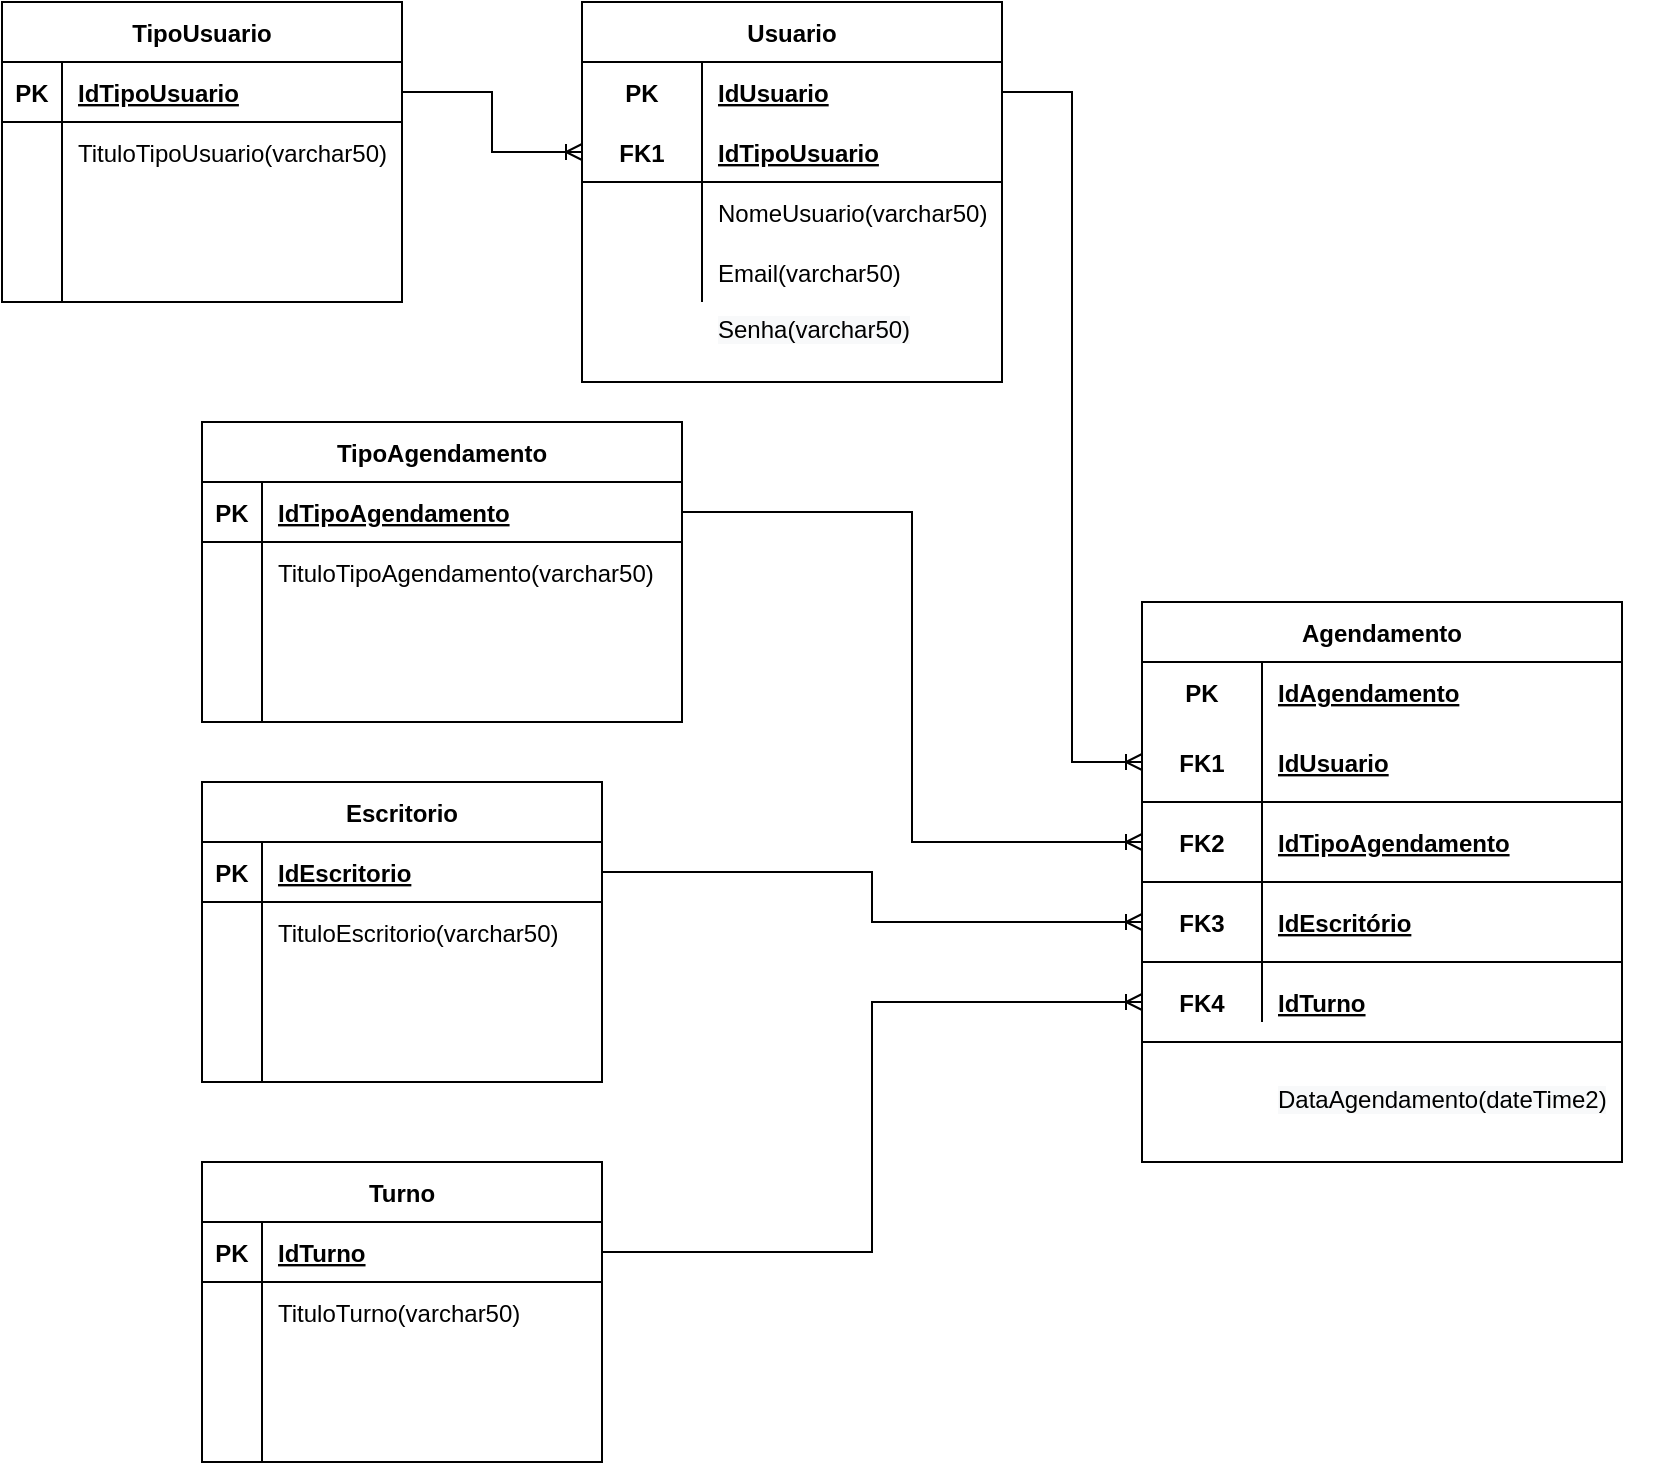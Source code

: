 <mxfile version="15.0.6" type="device"><diagram id="9oCak_Lb44hrPsc0w7uW" name="Page-1"><mxGraphModel dx="1181" dy="704" grid="1" gridSize="10" guides="1" tooltips="1" connect="1" arrows="1" fold="1" page="1" pageScale="1" pageWidth="827" pageHeight="1169" math="0" shadow="0"><root><mxCell id="0"/><mxCell id="1" parent="0"/><mxCell id="qCB5lg2QivtkGVoQX7SK-16" value="TipoUsuario" style="shape=table;startSize=30;container=1;collapsible=1;childLayout=tableLayout;fixedRows=1;rowLines=0;fontStyle=1;align=center;resizeLast=1;" vertex="1" parent="1"><mxGeometry x="1" y="40" width="200" height="150" as="geometry"/></mxCell><mxCell id="qCB5lg2QivtkGVoQX7SK-17" value="" style="shape=partialRectangle;collapsible=0;dropTarget=0;pointerEvents=0;fillColor=none;top=0;left=0;bottom=1;right=0;points=[[0,0.5],[1,0.5]];portConstraint=eastwest;" vertex="1" parent="qCB5lg2QivtkGVoQX7SK-16"><mxGeometry y="30" width="200" height="30" as="geometry"/></mxCell><mxCell id="qCB5lg2QivtkGVoQX7SK-18" value="PK" style="shape=partialRectangle;connectable=0;fillColor=none;top=0;left=0;bottom=0;right=0;fontStyle=1;overflow=hidden;" vertex="1" parent="qCB5lg2QivtkGVoQX7SK-17"><mxGeometry width="30" height="30" as="geometry"/></mxCell><mxCell id="qCB5lg2QivtkGVoQX7SK-19" value="IdTipoUsuario" style="shape=partialRectangle;connectable=0;fillColor=none;top=0;left=0;bottom=0;right=0;align=left;spacingLeft=6;fontStyle=5;overflow=hidden;" vertex="1" parent="qCB5lg2QivtkGVoQX7SK-17"><mxGeometry x="30" width="170" height="30" as="geometry"/></mxCell><mxCell id="qCB5lg2QivtkGVoQX7SK-20" value="" style="shape=partialRectangle;collapsible=0;dropTarget=0;pointerEvents=0;fillColor=none;top=0;left=0;bottom=0;right=0;points=[[0,0.5],[1,0.5]];portConstraint=eastwest;" vertex="1" parent="qCB5lg2QivtkGVoQX7SK-16"><mxGeometry y="60" width="200" height="30" as="geometry"/></mxCell><mxCell id="qCB5lg2QivtkGVoQX7SK-21" value="" style="shape=partialRectangle;connectable=0;fillColor=none;top=0;left=0;bottom=0;right=0;editable=1;overflow=hidden;" vertex="1" parent="qCB5lg2QivtkGVoQX7SK-20"><mxGeometry width="30" height="30" as="geometry"/></mxCell><mxCell id="qCB5lg2QivtkGVoQX7SK-22" value="TituloTipoUsuario(varchar50)" style="shape=partialRectangle;connectable=0;fillColor=none;top=0;left=0;bottom=0;right=0;align=left;spacingLeft=6;overflow=hidden;" vertex="1" parent="qCB5lg2QivtkGVoQX7SK-20"><mxGeometry x="30" width="170" height="30" as="geometry"/></mxCell><mxCell id="qCB5lg2QivtkGVoQX7SK-23" value="" style="shape=partialRectangle;collapsible=0;dropTarget=0;pointerEvents=0;fillColor=none;top=0;left=0;bottom=0;right=0;points=[[0,0.5],[1,0.5]];portConstraint=eastwest;" vertex="1" parent="qCB5lg2QivtkGVoQX7SK-16"><mxGeometry y="90" width="200" height="30" as="geometry"/></mxCell><mxCell id="qCB5lg2QivtkGVoQX7SK-24" value="" style="shape=partialRectangle;connectable=0;fillColor=none;top=0;left=0;bottom=0;right=0;editable=1;overflow=hidden;" vertex="1" parent="qCB5lg2QivtkGVoQX7SK-23"><mxGeometry width="30" height="30" as="geometry"/></mxCell><mxCell id="qCB5lg2QivtkGVoQX7SK-25" value="" style="shape=partialRectangle;connectable=0;fillColor=none;top=0;left=0;bottom=0;right=0;align=left;spacingLeft=6;overflow=hidden;" vertex="1" parent="qCB5lg2QivtkGVoQX7SK-23"><mxGeometry x="30" width="170" height="30" as="geometry"/></mxCell><mxCell id="qCB5lg2QivtkGVoQX7SK-26" value="" style="shape=partialRectangle;collapsible=0;dropTarget=0;pointerEvents=0;fillColor=none;top=0;left=0;bottom=0;right=0;points=[[0,0.5],[1,0.5]];portConstraint=eastwest;" vertex="1" parent="qCB5lg2QivtkGVoQX7SK-16"><mxGeometry y="120" width="200" height="30" as="geometry"/></mxCell><mxCell id="qCB5lg2QivtkGVoQX7SK-27" value="" style="shape=partialRectangle;connectable=0;fillColor=none;top=0;left=0;bottom=0;right=0;editable=1;overflow=hidden;" vertex="1" parent="qCB5lg2QivtkGVoQX7SK-26"><mxGeometry width="30" height="30" as="geometry"/></mxCell><mxCell id="qCB5lg2QivtkGVoQX7SK-28" value="" style="shape=partialRectangle;connectable=0;fillColor=none;top=0;left=0;bottom=0;right=0;align=left;spacingLeft=6;overflow=hidden;" vertex="1" parent="qCB5lg2QivtkGVoQX7SK-26"><mxGeometry x="30" width="170" height="30" as="geometry"/></mxCell><mxCell id="qCB5lg2QivtkGVoQX7SK-70" value="" style="group" vertex="1" connectable="0" parent="1"><mxGeometry x="291" y="40" width="210" height="190" as="geometry"/></mxCell><mxCell id="qCB5lg2QivtkGVoQX7SK-42" value="Usuario" style="shape=table;startSize=30;container=1;collapsible=1;childLayout=tableLayout;fixedRows=1;rowLines=0;fontStyle=1;align=center;resizeLast=1;" vertex="1" parent="qCB5lg2QivtkGVoQX7SK-70"><mxGeometry width="210" height="190" as="geometry"/></mxCell><mxCell id="qCB5lg2QivtkGVoQX7SK-43" value="" style="shape=partialRectangle;collapsible=0;dropTarget=0;pointerEvents=0;fillColor=none;top=0;left=0;bottom=0;right=0;points=[[0,0.5],[1,0.5]];portConstraint=eastwest;" vertex="1" parent="qCB5lg2QivtkGVoQX7SK-42"><mxGeometry y="30" width="210" height="30" as="geometry"/></mxCell><mxCell id="qCB5lg2QivtkGVoQX7SK-44" value="PK" style="shape=partialRectangle;connectable=0;fillColor=none;top=0;left=0;bottom=0;right=0;fontStyle=1;overflow=hidden;" vertex="1" parent="qCB5lg2QivtkGVoQX7SK-43"><mxGeometry width="60" height="30" as="geometry"/></mxCell><mxCell id="qCB5lg2QivtkGVoQX7SK-45" value="IdUsuario" style="shape=partialRectangle;connectable=0;fillColor=none;top=0;left=0;bottom=0;right=0;align=left;spacingLeft=6;fontStyle=5;overflow=hidden;" vertex="1" parent="qCB5lg2QivtkGVoQX7SK-43"><mxGeometry x="60" width="150" height="30" as="geometry"/></mxCell><mxCell id="qCB5lg2QivtkGVoQX7SK-46" value="" style="shape=partialRectangle;collapsible=0;dropTarget=0;pointerEvents=0;fillColor=none;top=0;left=0;bottom=1;right=0;points=[[0,0.5],[1,0.5]];portConstraint=eastwest;" vertex="1" parent="qCB5lg2QivtkGVoQX7SK-42"><mxGeometry y="60" width="210" height="30" as="geometry"/></mxCell><mxCell id="qCB5lg2QivtkGVoQX7SK-47" value="FK1" style="shape=partialRectangle;connectable=0;fillColor=none;top=0;left=0;bottom=0;right=0;fontStyle=1;overflow=hidden;" vertex="1" parent="qCB5lg2QivtkGVoQX7SK-46"><mxGeometry width="60" height="30" as="geometry"/></mxCell><mxCell id="qCB5lg2QivtkGVoQX7SK-48" value="IdTipoUsuario" style="shape=partialRectangle;connectable=0;fillColor=none;top=0;left=0;bottom=0;right=0;align=left;spacingLeft=6;fontStyle=5;overflow=hidden;" vertex="1" parent="qCB5lg2QivtkGVoQX7SK-46"><mxGeometry x="60" width="150" height="30" as="geometry"/></mxCell><mxCell id="qCB5lg2QivtkGVoQX7SK-49" value="" style="shape=partialRectangle;collapsible=0;dropTarget=0;pointerEvents=0;fillColor=none;top=0;left=0;bottom=0;right=0;points=[[0,0.5],[1,0.5]];portConstraint=eastwest;" vertex="1" parent="qCB5lg2QivtkGVoQX7SK-42"><mxGeometry y="90" width="210" height="30" as="geometry"/></mxCell><mxCell id="qCB5lg2QivtkGVoQX7SK-50" value="" style="shape=partialRectangle;connectable=0;fillColor=none;top=0;left=0;bottom=0;right=0;editable=1;overflow=hidden;" vertex="1" parent="qCB5lg2QivtkGVoQX7SK-49"><mxGeometry width="60" height="30" as="geometry"/></mxCell><mxCell id="qCB5lg2QivtkGVoQX7SK-51" value="NomeUsuario(varchar50)" style="shape=partialRectangle;connectable=0;fillColor=none;top=0;left=0;bottom=0;right=0;align=left;spacingLeft=6;overflow=hidden;" vertex="1" parent="qCB5lg2QivtkGVoQX7SK-49"><mxGeometry x="60" width="150" height="30" as="geometry"/></mxCell><mxCell id="qCB5lg2QivtkGVoQX7SK-52" value="" style="shape=partialRectangle;collapsible=0;dropTarget=0;pointerEvents=0;fillColor=none;top=0;left=0;bottom=0;right=0;points=[[0,0.5],[1,0.5]];portConstraint=eastwest;" vertex="1" parent="qCB5lg2QivtkGVoQX7SK-42"><mxGeometry y="120" width="210" height="30" as="geometry"/></mxCell><mxCell id="qCB5lg2QivtkGVoQX7SK-53" value="" style="shape=partialRectangle;connectable=0;fillColor=none;top=0;left=0;bottom=0;right=0;editable=1;overflow=hidden;" vertex="1" parent="qCB5lg2QivtkGVoQX7SK-52"><mxGeometry width="60" height="30" as="geometry"/></mxCell><mxCell id="qCB5lg2QivtkGVoQX7SK-54" value="Email(varchar50)" style="shape=partialRectangle;connectable=0;fillColor=none;top=0;left=0;bottom=0;right=0;align=left;spacingLeft=6;overflow=hidden;" vertex="1" parent="qCB5lg2QivtkGVoQX7SK-52"><mxGeometry x="60" width="150" height="30" as="geometry"/></mxCell><mxCell id="qCB5lg2QivtkGVoQX7SK-56" value="&lt;span style=&quot;color: rgb(0 , 0 , 0) ; font-family: &amp;#34;helvetica&amp;#34; ; font-size: 12px ; font-style: normal ; font-weight: 400 ; letter-spacing: normal ; text-align: left ; text-indent: 0px ; text-transform: none ; word-spacing: 0px ; background-color: rgb(248 , 249 , 250) ; display: inline ; float: none&quot;&gt;Senha(varchar50)&lt;/span&gt;" style="text;whiteSpace=wrap;html=1;" vertex="1" parent="qCB5lg2QivtkGVoQX7SK-70"><mxGeometry x="66" y="150" width="120" height="30" as="geometry"/></mxCell><mxCell id="qCB5lg2QivtkGVoQX7SK-84" value="" style="group" vertex="1" connectable="0" parent="1"><mxGeometry x="571" y="340" width="256" height="280" as="geometry"/></mxCell><mxCell id="qCB5lg2QivtkGVoQX7SK-57" value="Agendamento" style="shape=table;startSize=30;container=1;collapsible=1;childLayout=tableLayout;fixedRows=1;rowLines=0;fontStyle=1;align=center;resizeLast=1;" vertex="1" parent="qCB5lg2QivtkGVoQX7SK-84"><mxGeometry width="240" height="280" as="geometry"/></mxCell><mxCell id="qCB5lg2QivtkGVoQX7SK-58" value="" style="shape=partialRectangle;collapsible=0;dropTarget=0;pointerEvents=0;fillColor=none;top=0;left=0;bottom=0;right=0;points=[[0,0.5],[1,0.5]];portConstraint=eastwest;" vertex="1" parent="qCB5lg2QivtkGVoQX7SK-57"><mxGeometry y="30" width="240" height="30" as="geometry"/></mxCell><mxCell id="qCB5lg2QivtkGVoQX7SK-59" value="PK" style="shape=partialRectangle;connectable=0;fillColor=none;top=0;left=0;bottom=0;right=0;fontStyle=1;overflow=hidden;" vertex="1" parent="qCB5lg2QivtkGVoQX7SK-58"><mxGeometry width="60" height="30" as="geometry"/></mxCell><mxCell id="qCB5lg2QivtkGVoQX7SK-60" value="IdAgendamento" style="shape=partialRectangle;connectable=0;fillColor=none;top=0;left=0;bottom=0;right=0;align=left;spacingLeft=6;fontStyle=5;overflow=hidden;" vertex="1" parent="qCB5lg2QivtkGVoQX7SK-58"><mxGeometry x="60" width="180" height="30" as="geometry"/></mxCell><mxCell id="qCB5lg2QivtkGVoQX7SK-61" value="" style="shape=partialRectangle;collapsible=0;dropTarget=0;pointerEvents=0;fillColor=none;top=0;left=0;bottom=1;right=0;points=[[0,0.5],[1,0.5]];portConstraint=eastwest;" vertex="1" parent="qCB5lg2QivtkGVoQX7SK-57"><mxGeometry y="60" width="240" height="40" as="geometry"/></mxCell><mxCell id="qCB5lg2QivtkGVoQX7SK-62" value="FK1" style="shape=partialRectangle;connectable=0;fillColor=none;top=0;left=0;bottom=0;right=0;fontStyle=1;overflow=hidden;" vertex="1" parent="qCB5lg2QivtkGVoQX7SK-61"><mxGeometry width="60" height="40" as="geometry"/></mxCell><mxCell id="qCB5lg2QivtkGVoQX7SK-63" value="IdUsuario" style="shape=partialRectangle;connectable=0;fillColor=none;top=0;left=0;bottom=0;right=0;align=left;spacingLeft=6;fontStyle=5;overflow=hidden;" vertex="1" parent="qCB5lg2QivtkGVoQX7SK-61"><mxGeometry x="60" width="180" height="40" as="geometry"/></mxCell><mxCell id="qCB5lg2QivtkGVoQX7SK-64" value="" style="shape=partialRectangle;collapsible=0;dropTarget=0;pointerEvents=0;fillColor=none;top=0;left=0;bottom=0;right=0;points=[[0,0.5],[1,0.5]];portConstraint=eastwest;" vertex="1" parent="qCB5lg2QivtkGVoQX7SK-57"><mxGeometry y="100" width="240" height="60" as="geometry"/></mxCell><mxCell id="qCB5lg2QivtkGVoQX7SK-65" value="" style="shape=partialRectangle;connectable=0;fillColor=none;top=0;left=0;bottom=0;right=0;editable=1;overflow=hidden;" vertex="1" parent="qCB5lg2QivtkGVoQX7SK-64"><mxGeometry width="60" height="60" as="geometry"/></mxCell><mxCell id="qCB5lg2QivtkGVoQX7SK-66" value="" style="shape=partialRectangle;connectable=0;fillColor=none;top=0;left=0;bottom=0;right=0;align=left;spacingLeft=6;overflow=hidden;" vertex="1" parent="qCB5lg2QivtkGVoQX7SK-64"><mxGeometry x="60" width="180" height="60" as="geometry"/></mxCell><mxCell id="qCB5lg2QivtkGVoQX7SK-67" value="" style="shape=partialRectangle;collapsible=0;dropTarget=0;pointerEvents=0;fillColor=none;top=0;left=0;bottom=0;right=0;points=[[0,0.5],[1,0.5]];portConstraint=eastwest;" vertex="1" parent="qCB5lg2QivtkGVoQX7SK-57"><mxGeometry y="160" width="240" height="50" as="geometry"/></mxCell><mxCell id="qCB5lg2QivtkGVoQX7SK-68" value="" style="shape=partialRectangle;connectable=0;fillColor=none;top=0;left=0;bottom=0;right=0;editable=1;overflow=hidden;" vertex="1" parent="qCB5lg2QivtkGVoQX7SK-67"><mxGeometry width="60" height="50" as="geometry"/></mxCell><mxCell id="qCB5lg2QivtkGVoQX7SK-69" value="" style="shape=partialRectangle;connectable=0;fillColor=none;top=0;left=0;bottom=0;right=0;align=left;spacingLeft=6;overflow=hidden;" vertex="1" parent="qCB5lg2QivtkGVoQX7SK-67"><mxGeometry x="60" width="180" height="50" as="geometry"/></mxCell><mxCell id="qCB5lg2QivtkGVoQX7SK-73" value="" style="shape=partialRectangle;collapsible=0;dropTarget=0;pointerEvents=0;fillColor=none;top=0;left=0;bottom=1;right=0;points=[[0,0.5],[1,0.5]];portConstraint=eastwest;" vertex="1" parent="qCB5lg2QivtkGVoQX7SK-84"><mxGeometry y="100" width="240" height="40" as="geometry"/></mxCell><mxCell id="qCB5lg2QivtkGVoQX7SK-74" value="FK2" style="shape=partialRectangle;connectable=0;fillColor=none;top=0;left=0;bottom=0;right=0;fontStyle=1;overflow=hidden;" vertex="1" parent="qCB5lg2QivtkGVoQX7SK-73"><mxGeometry width="60" height="40" as="geometry"/></mxCell><mxCell id="qCB5lg2QivtkGVoQX7SK-75" value="IdTipoAgendamento" style="shape=partialRectangle;connectable=0;fillColor=none;top=0;left=0;bottom=0;right=0;align=left;spacingLeft=6;fontStyle=5;overflow=hidden;" vertex="1" parent="qCB5lg2QivtkGVoQX7SK-73"><mxGeometry x="60" width="180" height="40" as="geometry"/></mxCell><mxCell id="qCB5lg2QivtkGVoQX7SK-76" value="&lt;span style=&quot;color: rgb(0 , 0 , 0) ; font-family: &amp;#34;helvetica&amp;#34; ; font-size: 12px ; font-style: normal ; font-weight: 400 ; letter-spacing: normal ; text-align: left ; text-indent: 0px ; text-transform: none ; word-spacing: 0px ; background-color: rgb(248 , 249 , 250) ; display: inline ; float: none&quot;&gt;DataAgendamento(dateTime2)&lt;/span&gt;" style="text;whiteSpace=wrap;html=1;" vertex="1" parent="qCB5lg2QivtkGVoQX7SK-84"><mxGeometry x="66" y="235" width="190" height="30" as="geometry"/></mxCell><mxCell id="qCB5lg2QivtkGVoQX7SK-78" value="" style="shape=partialRectangle;collapsible=0;dropTarget=0;pointerEvents=0;fillColor=none;top=0;left=0;bottom=1;right=0;points=[[0,0.5],[1,0.5]];portConstraint=eastwest;" vertex="1" parent="qCB5lg2QivtkGVoQX7SK-84"><mxGeometry y="140" width="240" height="40" as="geometry"/></mxCell><mxCell id="qCB5lg2QivtkGVoQX7SK-79" value="FK3" style="shape=partialRectangle;connectable=0;fillColor=none;top=0;left=0;bottom=0;right=0;fontStyle=1;overflow=hidden;" vertex="1" parent="qCB5lg2QivtkGVoQX7SK-78"><mxGeometry width="60" height="40" as="geometry"/></mxCell><mxCell id="qCB5lg2QivtkGVoQX7SK-80" value="IdEscritório" style="shape=partialRectangle;connectable=0;fillColor=none;top=0;left=0;bottom=0;right=0;align=left;spacingLeft=6;fontStyle=5;overflow=hidden;" vertex="1" parent="qCB5lg2QivtkGVoQX7SK-78"><mxGeometry x="60" width="180" height="40" as="geometry"/></mxCell><mxCell id="qCB5lg2QivtkGVoQX7SK-81" value="" style="shape=partialRectangle;collapsible=0;dropTarget=0;pointerEvents=0;fillColor=none;top=0;left=0;bottom=1;right=0;points=[[0,0.5],[1,0.5]];portConstraint=eastwest;" vertex="1" parent="qCB5lg2QivtkGVoQX7SK-84"><mxGeometry y="180" width="240" height="40" as="geometry"/></mxCell><mxCell id="qCB5lg2QivtkGVoQX7SK-82" value="FK4" style="shape=partialRectangle;connectable=0;fillColor=none;top=0;left=0;bottom=0;right=0;fontStyle=1;overflow=hidden;" vertex="1" parent="qCB5lg2QivtkGVoQX7SK-81"><mxGeometry width="60" height="40" as="geometry"/></mxCell><mxCell id="qCB5lg2QivtkGVoQX7SK-83" value="IdTurno" style="shape=partialRectangle;connectable=0;fillColor=none;top=0;left=0;bottom=0;right=0;align=left;spacingLeft=6;fontStyle=5;overflow=hidden;" vertex="1" parent="qCB5lg2QivtkGVoQX7SK-81"><mxGeometry x="60" width="180" height="40" as="geometry"/></mxCell><mxCell id="qCB5lg2QivtkGVoQX7SK-85" value="Turno" style="shape=table;startSize=30;container=1;collapsible=1;childLayout=tableLayout;fixedRows=1;rowLines=0;fontStyle=1;align=center;resizeLast=1;" vertex="1" parent="1"><mxGeometry x="101" y="620" width="200" height="150" as="geometry"/></mxCell><mxCell id="qCB5lg2QivtkGVoQX7SK-86" value="" style="shape=partialRectangle;collapsible=0;dropTarget=0;pointerEvents=0;fillColor=none;top=0;left=0;bottom=1;right=0;points=[[0,0.5],[1,0.5]];portConstraint=eastwest;" vertex="1" parent="qCB5lg2QivtkGVoQX7SK-85"><mxGeometry y="30" width="200" height="30" as="geometry"/></mxCell><mxCell id="qCB5lg2QivtkGVoQX7SK-87" value="PK" style="shape=partialRectangle;connectable=0;fillColor=none;top=0;left=0;bottom=0;right=0;fontStyle=1;overflow=hidden;" vertex="1" parent="qCB5lg2QivtkGVoQX7SK-86"><mxGeometry width="30" height="30" as="geometry"/></mxCell><mxCell id="qCB5lg2QivtkGVoQX7SK-88" value="IdTurno" style="shape=partialRectangle;connectable=0;fillColor=none;top=0;left=0;bottom=0;right=0;align=left;spacingLeft=6;fontStyle=5;overflow=hidden;" vertex="1" parent="qCB5lg2QivtkGVoQX7SK-86"><mxGeometry x="30" width="170" height="30" as="geometry"/></mxCell><mxCell id="qCB5lg2QivtkGVoQX7SK-89" value="" style="shape=partialRectangle;collapsible=0;dropTarget=0;pointerEvents=0;fillColor=none;top=0;left=0;bottom=0;right=0;points=[[0,0.5],[1,0.5]];portConstraint=eastwest;" vertex="1" parent="qCB5lg2QivtkGVoQX7SK-85"><mxGeometry y="60" width="200" height="30" as="geometry"/></mxCell><mxCell id="qCB5lg2QivtkGVoQX7SK-90" value="" style="shape=partialRectangle;connectable=0;fillColor=none;top=0;left=0;bottom=0;right=0;editable=1;overflow=hidden;" vertex="1" parent="qCB5lg2QivtkGVoQX7SK-89"><mxGeometry width="30" height="30" as="geometry"/></mxCell><mxCell id="qCB5lg2QivtkGVoQX7SK-91" value="TituloTurno(varchar50)" style="shape=partialRectangle;connectable=0;fillColor=none;top=0;left=0;bottom=0;right=0;align=left;spacingLeft=6;overflow=hidden;" vertex="1" parent="qCB5lg2QivtkGVoQX7SK-89"><mxGeometry x="30" width="170" height="30" as="geometry"/></mxCell><mxCell id="qCB5lg2QivtkGVoQX7SK-92" value="" style="shape=partialRectangle;collapsible=0;dropTarget=0;pointerEvents=0;fillColor=none;top=0;left=0;bottom=0;right=0;points=[[0,0.5],[1,0.5]];portConstraint=eastwest;" vertex="1" parent="qCB5lg2QivtkGVoQX7SK-85"><mxGeometry y="90" width="200" height="30" as="geometry"/></mxCell><mxCell id="qCB5lg2QivtkGVoQX7SK-93" value="" style="shape=partialRectangle;connectable=0;fillColor=none;top=0;left=0;bottom=0;right=0;editable=1;overflow=hidden;" vertex="1" parent="qCB5lg2QivtkGVoQX7SK-92"><mxGeometry width="30" height="30" as="geometry"/></mxCell><mxCell id="qCB5lg2QivtkGVoQX7SK-94" value="" style="shape=partialRectangle;connectable=0;fillColor=none;top=0;left=0;bottom=0;right=0;align=left;spacingLeft=6;overflow=hidden;" vertex="1" parent="qCB5lg2QivtkGVoQX7SK-92"><mxGeometry x="30" width="170" height="30" as="geometry"/></mxCell><mxCell id="qCB5lg2QivtkGVoQX7SK-95" value="" style="shape=partialRectangle;collapsible=0;dropTarget=0;pointerEvents=0;fillColor=none;top=0;left=0;bottom=0;right=0;points=[[0,0.5],[1,0.5]];portConstraint=eastwest;" vertex="1" parent="qCB5lg2QivtkGVoQX7SK-85"><mxGeometry y="120" width="200" height="30" as="geometry"/></mxCell><mxCell id="qCB5lg2QivtkGVoQX7SK-96" value="" style="shape=partialRectangle;connectable=0;fillColor=none;top=0;left=0;bottom=0;right=0;editable=1;overflow=hidden;" vertex="1" parent="qCB5lg2QivtkGVoQX7SK-95"><mxGeometry width="30" height="30" as="geometry"/></mxCell><mxCell id="qCB5lg2QivtkGVoQX7SK-97" value="" style="shape=partialRectangle;connectable=0;fillColor=none;top=0;left=0;bottom=0;right=0;align=left;spacingLeft=6;overflow=hidden;" vertex="1" parent="qCB5lg2QivtkGVoQX7SK-95"><mxGeometry x="30" width="170" height="30" as="geometry"/></mxCell><mxCell id="qCB5lg2QivtkGVoQX7SK-98" value="Escritorio" style="shape=table;startSize=30;container=1;collapsible=1;childLayout=tableLayout;fixedRows=1;rowLines=0;fontStyle=1;align=center;resizeLast=1;" vertex="1" parent="1"><mxGeometry x="101" y="430" width="200" height="150" as="geometry"/></mxCell><mxCell id="qCB5lg2QivtkGVoQX7SK-99" value="" style="shape=partialRectangle;collapsible=0;dropTarget=0;pointerEvents=0;fillColor=none;top=0;left=0;bottom=1;right=0;points=[[0,0.5],[1,0.5]];portConstraint=eastwest;" vertex="1" parent="qCB5lg2QivtkGVoQX7SK-98"><mxGeometry y="30" width="200" height="30" as="geometry"/></mxCell><mxCell id="qCB5lg2QivtkGVoQX7SK-100" value="PK" style="shape=partialRectangle;connectable=0;fillColor=none;top=0;left=0;bottom=0;right=0;fontStyle=1;overflow=hidden;" vertex="1" parent="qCB5lg2QivtkGVoQX7SK-99"><mxGeometry width="30" height="30" as="geometry"/></mxCell><mxCell id="qCB5lg2QivtkGVoQX7SK-101" value="IdEscritorio" style="shape=partialRectangle;connectable=0;fillColor=none;top=0;left=0;bottom=0;right=0;align=left;spacingLeft=6;fontStyle=5;overflow=hidden;" vertex="1" parent="qCB5lg2QivtkGVoQX7SK-99"><mxGeometry x="30" width="170" height="30" as="geometry"/></mxCell><mxCell id="qCB5lg2QivtkGVoQX7SK-102" value="" style="shape=partialRectangle;collapsible=0;dropTarget=0;pointerEvents=0;fillColor=none;top=0;left=0;bottom=0;right=0;points=[[0,0.5],[1,0.5]];portConstraint=eastwest;" vertex="1" parent="qCB5lg2QivtkGVoQX7SK-98"><mxGeometry y="60" width="200" height="30" as="geometry"/></mxCell><mxCell id="qCB5lg2QivtkGVoQX7SK-103" value="" style="shape=partialRectangle;connectable=0;fillColor=none;top=0;left=0;bottom=0;right=0;editable=1;overflow=hidden;" vertex="1" parent="qCB5lg2QivtkGVoQX7SK-102"><mxGeometry width="30" height="30" as="geometry"/></mxCell><mxCell id="qCB5lg2QivtkGVoQX7SK-104" value="TituloEscritorio(varchar50)" style="shape=partialRectangle;connectable=0;fillColor=none;top=0;left=0;bottom=0;right=0;align=left;spacingLeft=6;overflow=hidden;" vertex="1" parent="qCB5lg2QivtkGVoQX7SK-102"><mxGeometry x="30" width="170" height="30" as="geometry"/></mxCell><mxCell id="qCB5lg2QivtkGVoQX7SK-105" value="" style="shape=partialRectangle;collapsible=0;dropTarget=0;pointerEvents=0;fillColor=none;top=0;left=0;bottom=0;right=0;points=[[0,0.5],[1,0.5]];portConstraint=eastwest;" vertex="1" parent="qCB5lg2QivtkGVoQX7SK-98"><mxGeometry y="90" width="200" height="30" as="geometry"/></mxCell><mxCell id="qCB5lg2QivtkGVoQX7SK-106" value="" style="shape=partialRectangle;connectable=0;fillColor=none;top=0;left=0;bottom=0;right=0;editable=1;overflow=hidden;" vertex="1" parent="qCB5lg2QivtkGVoQX7SK-105"><mxGeometry width="30" height="30" as="geometry"/></mxCell><mxCell id="qCB5lg2QivtkGVoQX7SK-107" value="" style="shape=partialRectangle;connectable=0;fillColor=none;top=0;left=0;bottom=0;right=0;align=left;spacingLeft=6;overflow=hidden;" vertex="1" parent="qCB5lg2QivtkGVoQX7SK-105"><mxGeometry x="30" width="170" height="30" as="geometry"/></mxCell><mxCell id="qCB5lg2QivtkGVoQX7SK-108" value="" style="shape=partialRectangle;collapsible=0;dropTarget=0;pointerEvents=0;fillColor=none;top=0;left=0;bottom=0;right=0;points=[[0,0.5],[1,0.5]];portConstraint=eastwest;" vertex="1" parent="qCB5lg2QivtkGVoQX7SK-98"><mxGeometry y="120" width="200" height="30" as="geometry"/></mxCell><mxCell id="qCB5lg2QivtkGVoQX7SK-109" value="" style="shape=partialRectangle;connectable=0;fillColor=none;top=0;left=0;bottom=0;right=0;editable=1;overflow=hidden;" vertex="1" parent="qCB5lg2QivtkGVoQX7SK-108"><mxGeometry width="30" height="30" as="geometry"/></mxCell><mxCell id="qCB5lg2QivtkGVoQX7SK-110" value="" style="shape=partialRectangle;connectable=0;fillColor=none;top=0;left=0;bottom=0;right=0;align=left;spacingLeft=6;overflow=hidden;" vertex="1" parent="qCB5lg2QivtkGVoQX7SK-108"><mxGeometry x="30" width="170" height="30" as="geometry"/></mxCell><mxCell id="qCB5lg2QivtkGVoQX7SK-111" value="TipoAgendamento" style="shape=table;startSize=30;container=1;collapsible=1;childLayout=tableLayout;fixedRows=1;rowLines=0;fontStyle=1;align=center;resizeLast=1;" vertex="1" parent="1"><mxGeometry x="101" y="250" width="240" height="150" as="geometry"/></mxCell><mxCell id="qCB5lg2QivtkGVoQX7SK-112" value="" style="shape=partialRectangle;collapsible=0;dropTarget=0;pointerEvents=0;fillColor=none;top=0;left=0;bottom=1;right=0;points=[[0,0.5],[1,0.5]];portConstraint=eastwest;" vertex="1" parent="qCB5lg2QivtkGVoQX7SK-111"><mxGeometry y="30" width="240" height="30" as="geometry"/></mxCell><mxCell id="qCB5lg2QivtkGVoQX7SK-113" value="PK" style="shape=partialRectangle;connectable=0;fillColor=none;top=0;left=0;bottom=0;right=0;fontStyle=1;overflow=hidden;" vertex="1" parent="qCB5lg2QivtkGVoQX7SK-112"><mxGeometry width="30" height="30" as="geometry"/></mxCell><mxCell id="qCB5lg2QivtkGVoQX7SK-114" value="IdTipoAgendamento" style="shape=partialRectangle;connectable=0;fillColor=none;top=0;left=0;bottom=0;right=0;align=left;spacingLeft=6;fontStyle=5;overflow=hidden;" vertex="1" parent="qCB5lg2QivtkGVoQX7SK-112"><mxGeometry x="30" width="210" height="30" as="geometry"/></mxCell><mxCell id="qCB5lg2QivtkGVoQX7SK-115" value="" style="shape=partialRectangle;collapsible=0;dropTarget=0;pointerEvents=0;fillColor=none;top=0;left=0;bottom=0;right=0;points=[[0,0.5],[1,0.5]];portConstraint=eastwest;" vertex="1" parent="qCB5lg2QivtkGVoQX7SK-111"><mxGeometry y="60" width="240" height="30" as="geometry"/></mxCell><mxCell id="qCB5lg2QivtkGVoQX7SK-116" value="" style="shape=partialRectangle;connectable=0;fillColor=none;top=0;left=0;bottom=0;right=0;editable=1;overflow=hidden;" vertex="1" parent="qCB5lg2QivtkGVoQX7SK-115"><mxGeometry width="30" height="30" as="geometry"/></mxCell><mxCell id="qCB5lg2QivtkGVoQX7SK-117" value="TituloTipoAgendamento(varchar50)" style="shape=partialRectangle;connectable=0;fillColor=none;top=0;left=0;bottom=0;right=0;align=left;spacingLeft=6;overflow=hidden;" vertex="1" parent="qCB5lg2QivtkGVoQX7SK-115"><mxGeometry x="30" width="210" height="30" as="geometry"/></mxCell><mxCell id="qCB5lg2QivtkGVoQX7SK-118" value="" style="shape=partialRectangle;collapsible=0;dropTarget=0;pointerEvents=0;fillColor=none;top=0;left=0;bottom=0;right=0;points=[[0,0.5],[1,0.5]];portConstraint=eastwest;" vertex="1" parent="qCB5lg2QivtkGVoQX7SK-111"><mxGeometry y="90" width="240" height="30" as="geometry"/></mxCell><mxCell id="qCB5lg2QivtkGVoQX7SK-119" value="" style="shape=partialRectangle;connectable=0;fillColor=none;top=0;left=0;bottom=0;right=0;editable=1;overflow=hidden;" vertex="1" parent="qCB5lg2QivtkGVoQX7SK-118"><mxGeometry width="30" height="30" as="geometry"/></mxCell><mxCell id="qCB5lg2QivtkGVoQX7SK-120" value="" style="shape=partialRectangle;connectable=0;fillColor=none;top=0;left=0;bottom=0;right=0;align=left;spacingLeft=6;overflow=hidden;" vertex="1" parent="qCB5lg2QivtkGVoQX7SK-118"><mxGeometry x="30" width="210" height="30" as="geometry"/></mxCell><mxCell id="qCB5lg2QivtkGVoQX7SK-121" value="" style="shape=partialRectangle;collapsible=0;dropTarget=0;pointerEvents=0;fillColor=none;top=0;left=0;bottom=0;right=0;points=[[0,0.5],[1,0.5]];portConstraint=eastwest;" vertex="1" parent="qCB5lg2QivtkGVoQX7SK-111"><mxGeometry y="120" width="240" height="30" as="geometry"/></mxCell><mxCell id="qCB5lg2QivtkGVoQX7SK-122" value="" style="shape=partialRectangle;connectable=0;fillColor=none;top=0;left=0;bottom=0;right=0;editable=1;overflow=hidden;" vertex="1" parent="qCB5lg2QivtkGVoQX7SK-121"><mxGeometry width="30" height="30" as="geometry"/></mxCell><mxCell id="qCB5lg2QivtkGVoQX7SK-123" value="" style="shape=partialRectangle;connectable=0;fillColor=none;top=0;left=0;bottom=0;right=0;align=left;spacingLeft=6;overflow=hidden;" vertex="1" parent="qCB5lg2QivtkGVoQX7SK-121"><mxGeometry x="30" width="210" height="30" as="geometry"/></mxCell><mxCell id="qCB5lg2QivtkGVoQX7SK-124" style="edgeStyle=orthogonalEdgeStyle;rounded=0;orthogonalLoop=1;jettySize=auto;html=1;entryX=0;entryY=0.5;entryDx=0;entryDy=0;endArrow=ERoneToMany;endFill=0;" edge="1" parent="1" source="qCB5lg2QivtkGVoQX7SK-17" target="qCB5lg2QivtkGVoQX7SK-46"><mxGeometry relative="1" as="geometry"/></mxCell><mxCell id="qCB5lg2QivtkGVoQX7SK-125" style="edgeStyle=orthogonalEdgeStyle;rounded=0;orthogonalLoop=1;jettySize=auto;html=1;entryX=0;entryY=0.5;entryDx=0;entryDy=0;endArrow=ERoneToMany;endFill=0;" edge="1" parent="1" source="qCB5lg2QivtkGVoQX7SK-43" target="qCB5lg2QivtkGVoQX7SK-61"><mxGeometry relative="1" as="geometry"/></mxCell><mxCell id="qCB5lg2QivtkGVoQX7SK-126" style="edgeStyle=orthogonalEdgeStyle;rounded=0;orthogonalLoop=1;jettySize=auto;html=1;entryX=0;entryY=0.5;entryDx=0;entryDy=0;endArrow=ERoneToMany;endFill=0;" edge="1" parent="1" source="qCB5lg2QivtkGVoQX7SK-112" target="qCB5lg2QivtkGVoQX7SK-73"><mxGeometry relative="1" as="geometry"/></mxCell><mxCell id="qCB5lg2QivtkGVoQX7SK-127" style="edgeStyle=orthogonalEdgeStyle;rounded=0;orthogonalLoop=1;jettySize=auto;html=1;entryX=0;entryY=0.5;entryDx=0;entryDy=0;endArrow=ERoneToMany;endFill=0;" edge="1" parent="1" source="qCB5lg2QivtkGVoQX7SK-86" target="qCB5lg2QivtkGVoQX7SK-81"><mxGeometry relative="1" as="geometry"/></mxCell><mxCell id="qCB5lg2QivtkGVoQX7SK-128" style="edgeStyle=orthogonalEdgeStyle;rounded=0;orthogonalLoop=1;jettySize=auto;html=1;entryX=0;entryY=0.5;entryDx=0;entryDy=0;endArrow=ERoneToMany;endFill=0;" edge="1" parent="1" source="qCB5lg2QivtkGVoQX7SK-99" target="qCB5lg2QivtkGVoQX7SK-78"><mxGeometry relative="1" as="geometry"/></mxCell></root></mxGraphModel></diagram></mxfile>
